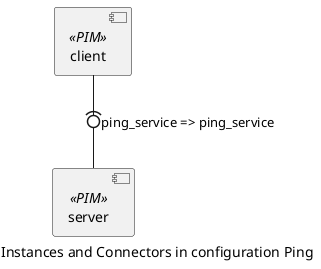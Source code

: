 @startuml
caption Instances and Connectors in configuration Ping
component server<<PIM>>
component client<<PIM>>
client -(0- server : ping_service => ping_service
@enduml